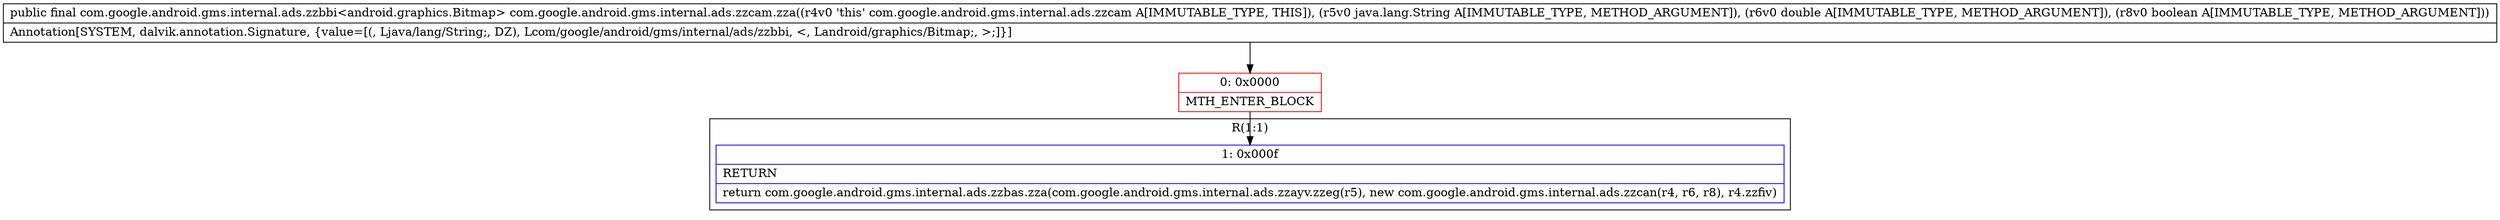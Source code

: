 digraph "CFG forcom.google.android.gms.internal.ads.zzcam.zza(Ljava\/lang\/String;DZ)Lcom\/google\/android\/gms\/internal\/ads\/zzbbi;" {
subgraph cluster_Region_65822014 {
label = "R(1:1)";
node [shape=record,color=blue];
Node_1 [shape=record,label="{1\:\ 0x000f|RETURN\l|return com.google.android.gms.internal.ads.zzbas.zza(com.google.android.gms.internal.ads.zzayv.zzeg(r5), new com.google.android.gms.internal.ads.zzcan(r4, r6, r8), r4.zzfiv)\l}"];
}
Node_0 [shape=record,color=red,label="{0\:\ 0x0000|MTH_ENTER_BLOCK\l}"];
MethodNode[shape=record,label="{public final com.google.android.gms.internal.ads.zzbbi\<android.graphics.Bitmap\> com.google.android.gms.internal.ads.zzcam.zza((r4v0 'this' com.google.android.gms.internal.ads.zzcam A[IMMUTABLE_TYPE, THIS]), (r5v0 java.lang.String A[IMMUTABLE_TYPE, METHOD_ARGUMENT]), (r6v0 double A[IMMUTABLE_TYPE, METHOD_ARGUMENT]), (r8v0 boolean A[IMMUTABLE_TYPE, METHOD_ARGUMENT]))  | Annotation[SYSTEM, dalvik.annotation.Signature, \{value=[(, Ljava\/lang\/String;, DZ), Lcom\/google\/android\/gms\/internal\/ads\/zzbbi, \<, Landroid\/graphics\/Bitmap;, \>;]\}]\l}"];
MethodNode -> Node_0;
Node_0 -> Node_1;
}

